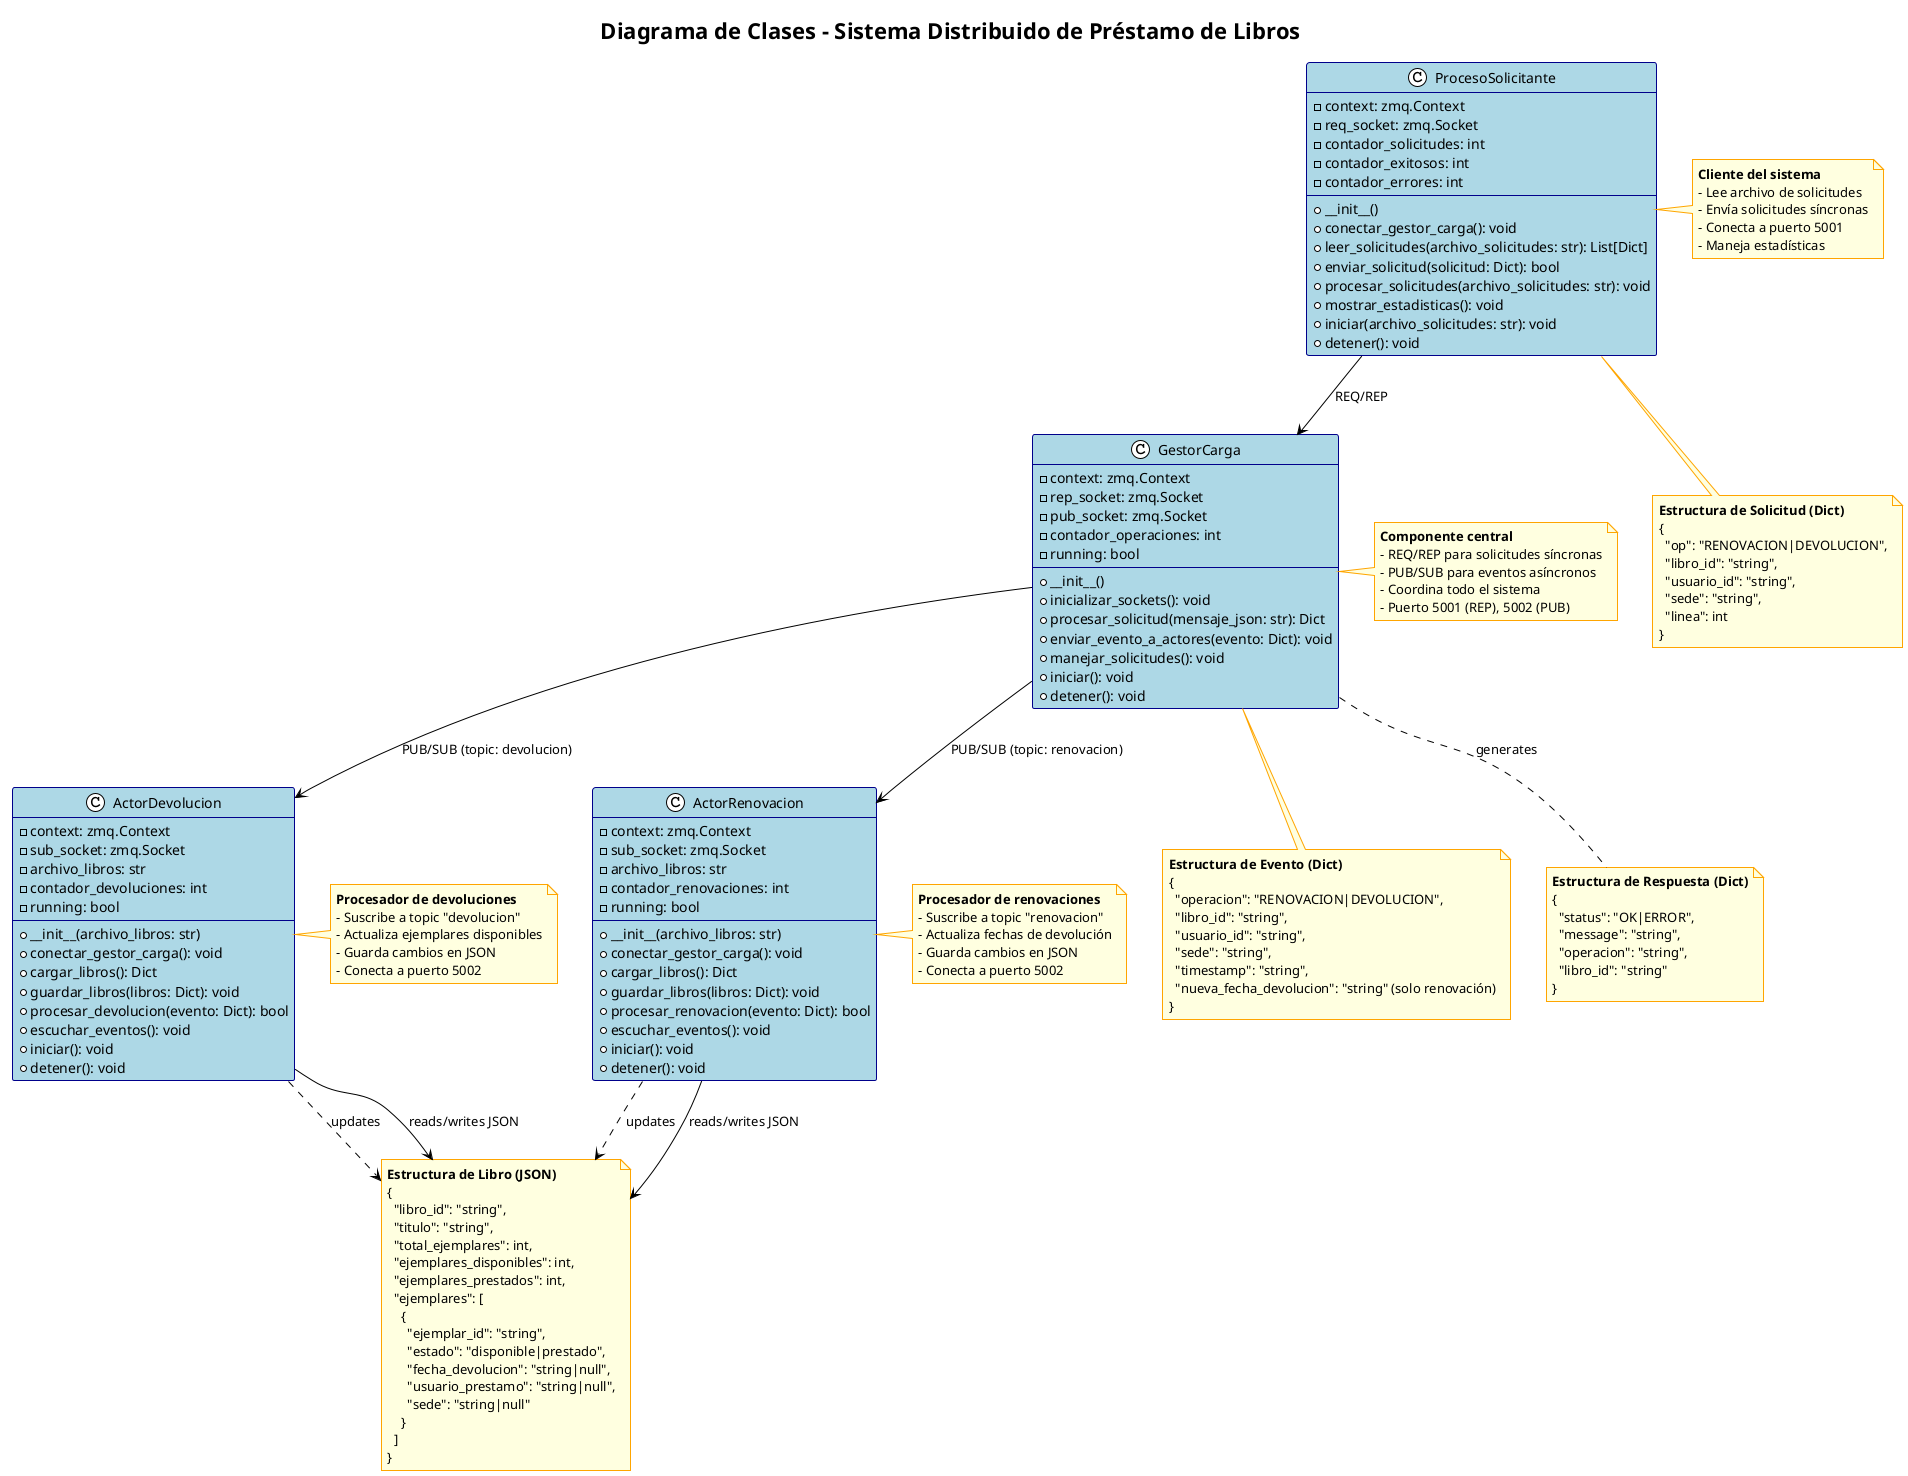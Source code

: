 @startuml
!theme plain
title Diagrama de Clases - Sistema Distribuido de Préstamo de Libros

skinparam class {
  BackgroundColor LightBlue
  BorderColor DarkBlue
}
skinparam note {
  BackgroundColor LightYellow
  BorderColor Orange
}

' ===================== Clases Principales =====================

class GestorCarga {
  - context: zmq.Context
  - rep_socket: zmq.Socket
  - pub_socket: zmq.Socket
  - contador_operaciones: int
  - running: bool
  --
  + __init__()
  + inicializar_sockets(): void
  + procesar_solicitud(mensaje_json: str): Dict
  + enviar_evento_a_actores(evento: Dict): void
  + manejar_solicitudes(): void
  + iniciar(): void
  + detener(): void
}

class ProcesoSolicitante {
  - context: zmq.Context
  - req_socket: zmq.Socket
  - contador_solicitudes: int
  - contador_exitosos: int
  - contador_errores: int
  --
  + __init__()
  + conectar_gestor_carga(): void
  + leer_solicitudes(archivo_solicitudes: str): List[Dict]
  + enviar_solicitud(solicitud: Dict): bool
  + procesar_solicitudes(archivo_solicitudes: str): void
  + mostrar_estadisticas(): void
  + iniciar(archivo_solicitudes: str): void
  + detener(): void
}

class ActorDevolucion {
  - context: zmq.Context
  - sub_socket: zmq.Socket
  - archivo_libros: str
  - contador_devoluciones: int
  - running: bool
  --
  + __init__(archivo_libros: str)
  + conectar_gestor_carga(): void
  + cargar_libros(): Dict
  + guardar_libros(libros: Dict): void
  + procesar_devolucion(evento: Dict): bool
  + escuchar_eventos(): void
  + iniciar(): void
  + detener(): void
}

class ActorRenovacion {
  - context: zmq.Context
  - sub_socket: zmq.Socket
  - archivo_libros: str
  - contador_renovaciones: int
  - running: bool
  --
  + __init__(archivo_libros: str)
  + conectar_gestor_carga(): void
  + cargar_libros(): Dict
  + guardar_libros(libros: Dict): void
  + procesar_renovacion(evento: Dict): bool
  + escuchar_eventos(): void
  + iniciar(): void
  + detener(): void
}

' ===================== Estructuras de Datos =====================

note as SolicitudData
**Estructura de Solicitud (Dict)**
{
  "op": "RENOVACION|DEVOLUCION",
  "libro_id": "string",
  "usuario_id": "string", 
  "sede": "string",
  "linea": int
}
end note

note as EventoData
**Estructura de Evento (Dict)**
{
  "operacion": "RENOVACION|DEVOLUCION",
  "libro_id": "string",
  "usuario_id": "string",
  "sede": "string",
  "timestamp": "string",
  "nueva_fecha_devolucion": "string" (solo renovación)
}
end note

note as RespuestaData
**Estructura de Respuesta (Dict)**
{
  "status": "OK|ERROR",
  "message": "string",
  "operacion": "string",
  "libro_id": "string"
}
end note

note as LibroData
**Estructura de Libro (JSON)**
{
  "libro_id": "string",
  "titulo": "string",
  "total_ejemplares": int,
  "ejemplares_disponibles": int,
  "ejemplares_prestados": int,
  "ejemplares": [
    {
      "ejemplar_id": "string",
      "estado": "disponible|prestado",
      "fecha_devolucion": "string|null",
      "usuario_prestamo": "string|null",
      "sede": "string|null"
    }
  ]
}
end note

' ===================== Relaciones =====================

' Comunicación entre componentes
ProcesoSolicitante --> GestorCarga : REQ/REP
GestorCarga --> ActorDevolucion : PUB/SUB (topic: devolucion)
GestorCarga --> ActorRenovacion : PUB/SUB (topic: renovacion)

' Uso de estructuras de datos
ProcesoSolicitante ..> SolicitudData : creates
GestorCarga ..> EventoData : creates
GestorCarga ..> RespuestaData : generates
ActorDevolucion ..> LibroData : updates
ActorRenovacion ..> LibroData : updates

' Acceso a archivos
ActorDevolucion --> LibroData : reads/writes JSON
ActorRenovacion --> LibroData : reads/writes JSON

' Notas
note right of GestorCarga
**Componente central**
- REQ/REP para solicitudes síncronas
- PUB/SUB para eventos asíncronos
- Coordina todo el sistema
- Puerto 5001 (REP), 5002 (PUB)
end note

note right of ProcesoSolicitante
**Cliente del sistema**
- Lee archivo de solicitudes
- Envía solicitudes síncronas
- Conecta a puerto 5001
- Maneja estadísticas
end note

note right of ActorDevolucion
**Procesador de devoluciones**
- Suscribe a topic "devolucion"
- Actualiza ejemplares disponibles
- Guarda cambios en JSON
- Conecta a puerto 5002
end note

note right of ActorRenovacion
**Procesador de renovaciones**
- Suscribe a topic "renovacion"
- Actualiza fechas de devolución
- Guarda cambios en JSON
- Conecta a puerto 5002
end note

@enduml